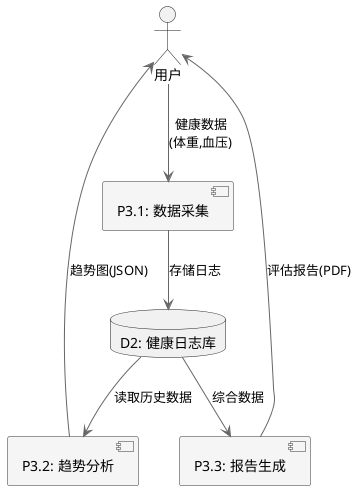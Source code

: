 @startuml
skinparam component {
  BackgroundColor #F5F5F5
  BorderColor #333333
  ArrowColor #666666
}

actor 用户 as User
database "D2: 健康日志库" as D2

component "P3.1: 数据采集" as P31
component "P3.2: 趋势分析" as P32
component "P3.3: 报告生成" as P33

User --> P31 : 健康数据\n(体重,血压)
P31 --> D2 : 存储日志
D2 --> P32 : 读取历史数据
P32 --> User : 趋势图(JSON)
D2 --> P33 : 综合数据
P33 --> User : 评估报告(PDF)
@enduml
